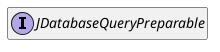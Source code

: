 @startuml
set namespaceSeparator \\
hide members
hide << alias >> circle

interface JDatabaseQueryPreparable
@enduml
